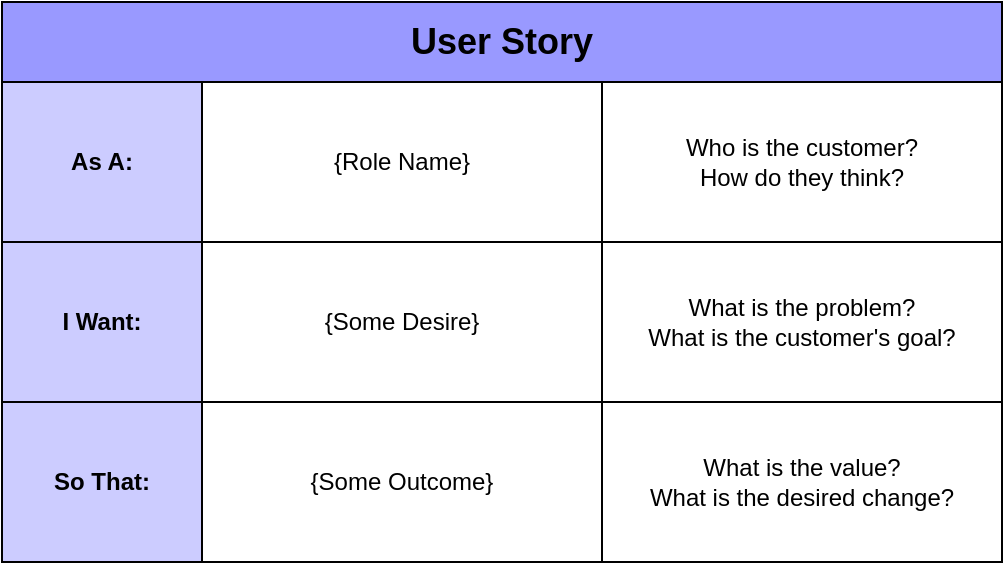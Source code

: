 <mxfile version="26.2.4">
  <diagram name="Page-1" id="meRRbQHxnOJeEuSpjpeU">
    <mxGraphModel dx="742" dy="482" grid="1" gridSize="10" guides="1" tooltips="1" connect="1" arrows="1" fold="1" page="1" pageScale="1" pageWidth="1100" pageHeight="850" math="0" shadow="0">
      <root>
        <mxCell id="0" />
        <mxCell id="1" parent="0" />
        <mxCell id="sURorWUKVhcub2XPmH3s-12" value="" style="group;fontSize=15;" vertex="1" connectable="0" parent="1">
          <mxGeometry x="160" y="110" width="500" height="280" as="geometry" />
        </mxCell>
        <mxCell id="sURorWUKVhcub2XPmH3s-2" value="&lt;font style=&quot;font-size: 18px;&quot;&gt;&lt;b&gt;User Story&lt;/b&gt;&lt;/font&gt;" style="rounded=0;whiteSpace=wrap;html=1;gradientColor=none;fillColor=#9999FF;" vertex="1" parent="sURorWUKVhcub2XPmH3s-12">
          <mxGeometry width="500" height="40" as="geometry" />
        </mxCell>
        <mxCell id="sURorWUKVhcub2XPmH3s-3" value="&lt;b&gt;As A:&lt;/b&gt;" style="rounded=0;whiteSpace=wrap;html=1;fillColor=#CCCCFF;" vertex="1" parent="sURorWUKVhcub2XPmH3s-12">
          <mxGeometry y="40" width="100" height="80" as="geometry" />
        </mxCell>
        <mxCell id="sURorWUKVhcub2XPmH3s-4" value="&lt;b&gt;I Want:&lt;/b&gt;" style="rounded=0;whiteSpace=wrap;html=1;fillColor=#CCCCFF;" vertex="1" parent="sURorWUKVhcub2XPmH3s-12">
          <mxGeometry y="120" width="100" height="80" as="geometry" />
        </mxCell>
        <mxCell id="sURorWUKVhcub2XPmH3s-5" value="&lt;b&gt;So That:&lt;/b&gt;" style="rounded=0;whiteSpace=wrap;html=1;fillColor=#CCCCFF;" vertex="1" parent="sURorWUKVhcub2XPmH3s-12">
          <mxGeometry y="200" width="100" height="80" as="geometry" />
        </mxCell>
        <mxCell id="sURorWUKVhcub2XPmH3s-6" value="&lt;div&gt;Who is the customer?&lt;/div&gt;&lt;div&gt;How do they think?&lt;/div&gt;" style="rounded=0;whiteSpace=wrap;html=1;" vertex="1" parent="sURorWUKVhcub2XPmH3s-12">
          <mxGeometry x="300" y="40" width="200" height="80" as="geometry" />
        </mxCell>
        <mxCell id="sURorWUKVhcub2XPmH3s-7" value="{Role Name}" style="rounded=0;whiteSpace=wrap;html=1;" vertex="1" parent="sURorWUKVhcub2XPmH3s-12">
          <mxGeometry x="100" y="40" width="200" height="80" as="geometry" />
        </mxCell>
        <mxCell id="sURorWUKVhcub2XPmH3s-8" value="{Some Outcome}" style="rounded=0;whiteSpace=wrap;html=1;" vertex="1" parent="sURorWUKVhcub2XPmH3s-12">
          <mxGeometry x="100" y="200" width="200" height="80" as="geometry" />
        </mxCell>
        <mxCell id="sURorWUKVhcub2XPmH3s-9" value="{Some Desire}" style="rounded=0;whiteSpace=wrap;html=1;" vertex="1" parent="sURorWUKVhcub2XPmH3s-12">
          <mxGeometry x="100" y="120" width="200" height="80" as="geometry" />
        </mxCell>
        <mxCell id="sURorWUKVhcub2XPmH3s-10" value="&lt;div&gt;What is the value?&lt;/div&gt;&lt;div&gt;What is the desired change?&lt;/div&gt;" style="rounded=0;whiteSpace=wrap;html=1;" vertex="1" parent="sURorWUKVhcub2XPmH3s-12">
          <mxGeometry x="300" y="200" width="200" height="80" as="geometry" />
        </mxCell>
        <mxCell id="sURorWUKVhcub2XPmH3s-11" value="&lt;div&gt;What is the problem?&lt;/div&gt;&lt;div&gt;What is the customer&#39;s goal?&lt;/div&gt;" style="rounded=0;whiteSpace=wrap;html=1;" vertex="1" parent="sURorWUKVhcub2XPmH3s-12">
          <mxGeometry x="300" y="120" width="200" height="80" as="geometry" />
        </mxCell>
      </root>
    </mxGraphModel>
  </diagram>
</mxfile>
